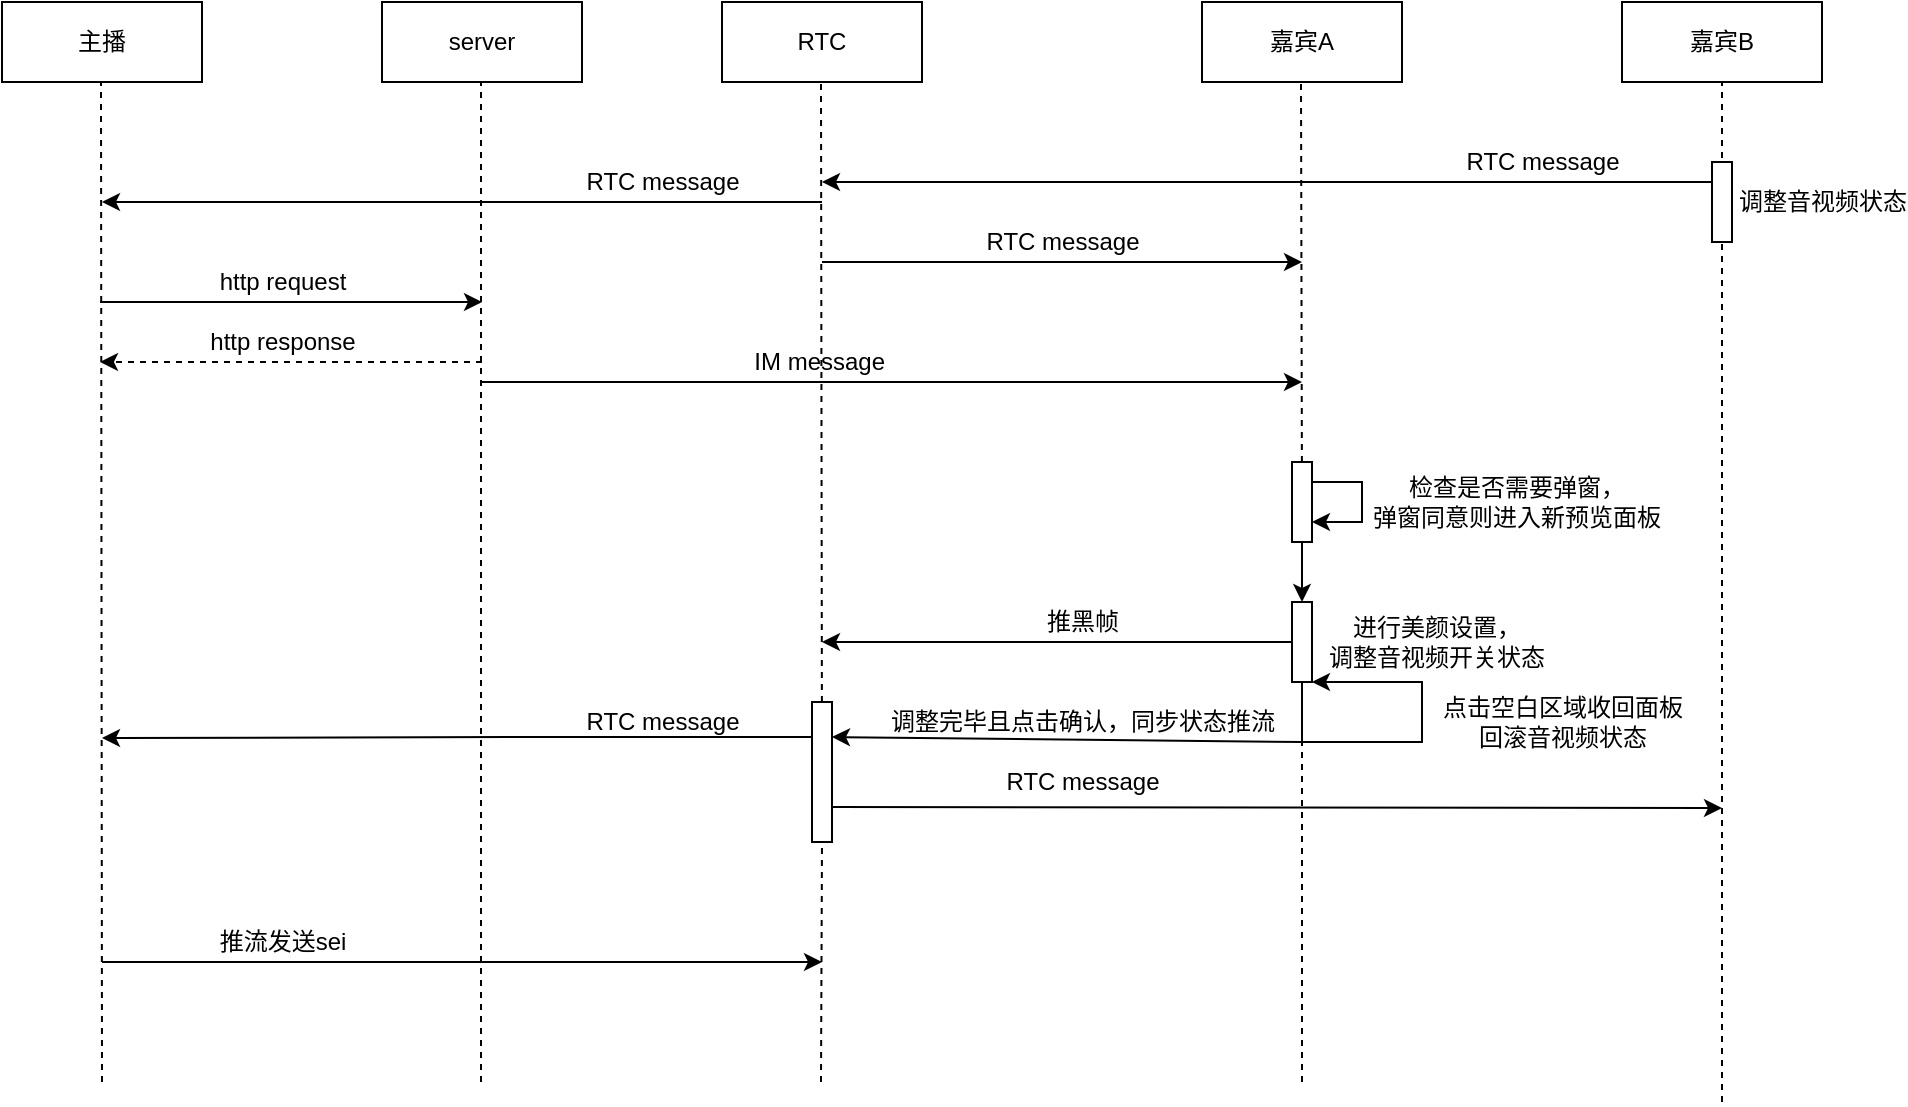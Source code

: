 <mxfile version="20.3.3" type="github">
  <diagram id="4mXGyiAw5hAOJwqKoUxI" name="第 1 页">
    <mxGraphModel dx="1426" dy="655" grid="1" gridSize="10" guides="1" tooltips="1" connect="1" arrows="1" fold="1" page="1" pageScale="1" pageWidth="827" pageHeight="1169" math="0" shadow="0">
      <root>
        <mxCell id="0" />
        <mxCell id="1" parent="0" />
        <mxCell id="Wg5SZgvWH-cshUznqr1G-3" value="主播" style="rounded=0;whiteSpace=wrap;html=1;" diagramCategory="general" diagramName="Rectangle" vertex="1" parent="1">
          <mxGeometry x="60" y="80" width="100" height="40" as="geometry" />
        </mxCell>
        <mxCell id="Wg5SZgvWH-cshUznqr1G-4" value="server" style="rounded=0;whiteSpace=wrap;html=1;" diagramCategory="general" diagramName="Rectangle" vertex="1" parent="1">
          <mxGeometry x="250" y="80" width="100" height="40" as="geometry" />
        </mxCell>
        <mxCell id="Wg5SZgvWH-cshUznqr1G-5" value="RTC" style="rounded=0;whiteSpace=wrap;html=1;" diagramCategory="general" diagramName="Rectangle" vertex="1" parent="1">
          <mxGeometry x="420" y="80" width="100" height="40" as="geometry" />
        </mxCell>
        <mxCell id="Wg5SZgvWH-cshUznqr1G-6" value="嘉宾A" style="rounded=0;whiteSpace=wrap;html=1;" diagramCategory="general" diagramName="Rectangle" vertex="1" parent="1">
          <mxGeometry x="660" y="80" width="100" height="40" as="geometry" />
        </mxCell>
        <mxCell id="Wg5SZgvWH-cshUznqr1G-7" value="" style="endArrow=none;dashed=1;html=1;entryX=0.5;entryY=1;entryDx=0;entryDy=0;" diagramCategory="general" diagramName="dashed" edge="1" parent="1">
          <mxGeometry width="50" height="50" relative="1" as="geometry">
            <mxPoint x="110" y="620" as="sourcePoint" />
            <mxPoint x="109.5" y="120" as="targetPoint" />
          </mxGeometry>
        </mxCell>
        <mxCell id="Wg5SZgvWH-cshUznqr1G-8" value="" style="endArrow=none;dashed=1;html=1;entryX=0.5;entryY=1;entryDx=0;entryDy=0;" diagramCategory="general" diagramName="dashed" edge="1" parent="1">
          <mxGeometry width="50" height="50" relative="1" as="geometry">
            <mxPoint x="299.5" y="620" as="sourcePoint" />
            <mxPoint x="299.5" y="120" as="targetPoint" />
          </mxGeometry>
        </mxCell>
        <mxCell id="Wg5SZgvWH-cshUznqr1G-9" value="" style="endArrow=none;dashed=1;html=1;entryX=0.5;entryY=1;entryDx=0;entryDy=0;" diagramCategory="general" diagramName="dashed" edge="1" parent="1" source="Wg5SZgvWH-cshUznqr1G-31">
          <mxGeometry width="50" height="50" relative="1" as="geometry">
            <mxPoint x="469.5" y="620" as="sourcePoint" />
            <mxPoint x="469.5" y="120" as="targetPoint" />
          </mxGeometry>
        </mxCell>
        <mxCell id="Wg5SZgvWH-cshUznqr1G-10" value="" style="endArrow=none;dashed=1;html=1;entryX=0.5;entryY=1;entryDx=0;entryDy=0;" diagramCategory="general" diagramName="dashed" edge="1" parent="1" source="Wg5SZgvWH-cshUznqr1G-18">
          <mxGeometry width="50" height="50" relative="1" as="geometry">
            <mxPoint x="709.5" y="620" as="sourcePoint" />
            <mxPoint x="709.5" y="120" as="targetPoint" />
          </mxGeometry>
        </mxCell>
        <mxCell id="Wg5SZgvWH-cshUznqr1G-11" value="" style="endArrow=classic;html=1;" diagramCategory="general" diagramName="DirectionalConnector" edge="1" parent="1">
          <mxGeometry width="50" height="50" relative="1" as="geometry">
            <mxPoint x="109" y="230" as="sourcePoint" />
            <mxPoint x="300" y="230" as="targetPoint" />
            <Array as="points">
              <mxPoint x="219" y="230" />
            </Array>
          </mxGeometry>
        </mxCell>
        <mxCell id="Wg5SZgvWH-cshUznqr1G-12" value="http request" style="text;html=1;align=center;verticalAlign=middle;resizable=0;points=[];autosize=1;" vertex="1" parent="1">
          <mxGeometry x="180" y="210" width="40" height="20" as="geometry" />
        </mxCell>
        <mxCell id="Wg5SZgvWH-cshUznqr1G-13" value="" style="endArrow=classic;html=1;dashed=1;" diagramCategory="general" diagramName="DirectionalConnector" edge="1" parent="1">
          <mxGeometry width="50" height="50" relative="1" as="geometry">
            <mxPoint x="300" y="260" as="sourcePoint" />
            <mxPoint x="109" y="260" as="targetPoint" />
          </mxGeometry>
        </mxCell>
        <mxCell id="Wg5SZgvWH-cshUznqr1G-14" value="http response" style="text;html=1;align=center;verticalAlign=middle;resizable=0;points=[];autosize=1;" vertex="1" parent="1">
          <mxGeometry x="180" y="240" width="40" height="20" as="geometry" />
        </mxCell>
        <mxCell id="Wg5SZgvWH-cshUznqr1G-15" value="" style="endArrow=classic;html=1;" diagramCategory="general" diagramName="DirectionalConnector" edge="1" parent="1">
          <mxGeometry width="50" height="50" relative="1" as="geometry">
            <mxPoint x="300" y="270" as="sourcePoint" />
            <mxPoint x="710" y="270" as="targetPoint" />
          </mxGeometry>
        </mxCell>
        <mxCell id="Wg5SZgvWH-cshUznqr1G-16" value="IM message " style="text;html=1;align=center;verticalAlign=middle;resizable=0;points=[];autosize=1;" vertex="1" parent="1">
          <mxGeometry x="450" y="250" width="40" height="20" as="geometry" />
        </mxCell>
        <mxCell id="Wg5SZgvWH-cshUznqr1G-17" value="" style="edgeStyle=orthogonalEdgeStyle;rounded=0;orthogonalLoop=1;jettySize=auto;html=1;" edge="1" parent="1" source="Wg5SZgvWH-cshUznqr1G-18" target="Wg5SZgvWH-cshUznqr1G-22">
          <mxGeometry relative="1" as="geometry" />
        </mxCell>
        <mxCell id="Wg5SZgvWH-cshUznqr1G-18" value="" style="rounded=0;whiteSpace=wrap;html=1;direction=south;" diagramCategory="general" diagramName="Rectangle" vertex="1" parent="1">
          <mxGeometry x="705" y="310" width="10" height="40" as="geometry" />
        </mxCell>
        <mxCell id="Wg5SZgvWH-cshUznqr1G-19" value="" style="endArrow=classic;html=1;exitX=0.25;exitY=0;exitDx=0;exitDy=0;entryX=0.75;entryY=0;entryDx=0;entryDy=0;rounded=0;" diagramCategory="general" diagramName="DirectionalConnector" edge="1" parent="1" source="Wg5SZgvWH-cshUznqr1G-18" target="Wg5SZgvWH-cshUznqr1G-18">
          <mxGeometry width="50" height="50" relative="1" as="geometry">
            <mxPoint x="400" y="400" as="sourcePoint" />
            <mxPoint x="760" y="320" as="targetPoint" />
            <Array as="points">
              <mxPoint x="740" y="320" />
              <mxPoint x="740" y="340" />
            </Array>
          </mxGeometry>
        </mxCell>
        <mxCell id="Wg5SZgvWH-cshUznqr1G-20" value="检查是否需要弹窗，&lt;br /&gt;弹窗同意则进入新预览面板" style="text;html=1;align=center;verticalAlign=middle;resizable=0;points=[];autosize=1;" vertex="1" parent="1">
          <mxGeometry x="797" y="320" width="40" height="20" as="geometry" />
        </mxCell>
        <mxCell id="Wg5SZgvWH-cshUznqr1G-21" style="edgeStyle=orthogonalEdgeStyle;rounded=0;orthogonalLoop=1;jettySize=auto;html=1;exitX=0.5;exitY=1;exitDx=0;exitDy=0;" edge="1" parent="1" source="Wg5SZgvWH-cshUznqr1G-22">
          <mxGeometry relative="1" as="geometry">
            <mxPoint x="470" y="400" as="targetPoint" />
          </mxGeometry>
        </mxCell>
        <mxCell id="Wg5SZgvWH-cshUznqr1G-22" value="" style="rounded=0;whiteSpace=wrap;html=1;direction=south;" diagramCategory="general" diagramName="Rectangle" vertex="1" parent="1">
          <mxGeometry x="705" y="380" width="10" height="40" as="geometry" />
        </mxCell>
        <mxCell id="Wg5SZgvWH-cshUznqr1G-23" value="" style="endArrow=none;dashed=1;html=1;" diagramCategory="general" diagramName="dashed" edge="1" parent="1">
          <mxGeometry width="50" height="50" relative="1" as="geometry">
            <mxPoint x="710" y="620" as="sourcePoint" />
            <mxPoint x="710" y="420" as="targetPoint" />
          </mxGeometry>
        </mxCell>
        <mxCell id="Wg5SZgvWH-cshUznqr1G-24" value="进行美颜设置，&lt;br /&gt;调整音视频开关状态" style="text;html=1;align=center;verticalAlign=middle;resizable=0;points=[];autosize=1;" vertex="1" parent="1">
          <mxGeometry x="757" y="390" width="40" height="20" as="geometry" />
        </mxCell>
        <mxCell id="Wg5SZgvWH-cshUznqr1G-25" value="推黑帧" style="text;html=1;align=center;verticalAlign=middle;resizable=0;points=[];autosize=1;" vertex="1" parent="1">
          <mxGeometry x="580" y="380" width="40" height="20" as="geometry" />
        </mxCell>
        <mxCell id="Wg5SZgvWH-cshUznqr1G-26" value="" style="endArrow=classic;html=1;rounded=0;entryX=0.25;entryY=0;entryDx=0;entryDy=0;" diagramCategory="general" diagramName="DirectionalConnector" edge="1" parent="1" target="Wg5SZgvWH-cshUznqr1G-31">
          <mxGeometry width="50" height="50" relative="1" as="geometry">
            <mxPoint x="710" y="420" as="sourcePoint" />
            <mxPoint x="470" y="446" as="targetPoint" />
            <Array as="points">
              <mxPoint x="710" y="450" />
            </Array>
          </mxGeometry>
        </mxCell>
        <mxCell id="Wg5SZgvWH-cshUznqr1G-27" value="调整完毕且点击确认，同步状态推流" style="text;html=1;align=center;verticalAlign=middle;resizable=0;points=[];autosize=1;" vertex="1" parent="1">
          <mxGeometry x="580" y="430" width="40" height="20" as="geometry" />
        </mxCell>
        <mxCell id="Wg5SZgvWH-cshUznqr1G-28" value="" style="endArrow=classic;html=1;entryX=1;entryY=0;entryDx=0;entryDy=0;rounded=0;" diagramCategory="general" diagramName="DirectionalConnector" edge="1" parent="1" target="Wg5SZgvWH-cshUznqr1G-22">
          <mxGeometry width="50" height="50" relative="1" as="geometry">
            <mxPoint x="710" y="450" as="sourcePoint" />
            <mxPoint x="760" y="430" as="targetPoint" />
            <Array as="points">
              <mxPoint x="770" y="450" />
              <mxPoint x="770" y="420" />
            </Array>
          </mxGeometry>
        </mxCell>
        <mxCell id="Wg5SZgvWH-cshUznqr1G-29" value="点击空白区域收回面板&lt;br /&gt;回滚音视频状态" style="text;html=1;align=center;verticalAlign=middle;resizable=0;points=[];autosize=1;" vertex="1" parent="1">
          <mxGeometry x="820" y="430" width="40" height="20" as="geometry" />
        </mxCell>
        <mxCell id="Wg5SZgvWH-cshUznqr1G-30" style="edgeStyle=orthogonalEdgeStyle;rounded=0;orthogonalLoop=1;jettySize=auto;html=1;exitX=0.25;exitY=1;exitDx=0;exitDy=0;" edge="1" parent="1" source="Wg5SZgvWH-cshUznqr1G-31">
          <mxGeometry relative="1" as="geometry">
            <mxPoint x="110" y="448" as="targetPoint" />
            <Array as="points">
              <mxPoint x="320" y="448" />
              <mxPoint x="320" y="448" />
            </Array>
          </mxGeometry>
        </mxCell>
        <mxCell id="Wg5SZgvWH-cshUznqr1G-31" value="" style="rounded=0;whiteSpace=wrap;html=1;direction=south;" diagramCategory="general" diagramName="Rectangle" vertex="1" parent="1">
          <mxGeometry x="465" y="430" width="10" height="70" as="geometry" />
        </mxCell>
        <mxCell id="Wg5SZgvWH-cshUznqr1G-32" value="" style="endArrow=none;dashed=1;html=1;entryX=1;entryY=0.5;entryDx=0;entryDy=0;" diagramCategory="general" diagramName="dashed" edge="1" parent="1" target="Wg5SZgvWH-cshUznqr1G-31">
          <mxGeometry width="50" height="50" relative="1" as="geometry">
            <mxPoint x="469.5" y="620" as="sourcePoint" />
            <mxPoint x="469.5" y="120" as="targetPoint" />
          </mxGeometry>
        </mxCell>
        <mxCell id="Wg5SZgvWH-cshUznqr1G-33" value="RTC message" style="text;html=1;align=center;verticalAlign=middle;resizable=0;points=[];autosize=1;" vertex="1" parent="1">
          <mxGeometry x="370" y="430" width="40" height="20" as="geometry" />
        </mxCell>
        <mxCell id="Wg5SZgvWH-cshUznqr1G-34" value="" style="endArrow=classic;html=1;" diagramCategory="general" diagramName="DirectionalConnector" edge="1" parent="1">
          <mxGeometry width="50" height="50" relative="1" as="geometry">
            <mxPoint x="110" y="560" as="sourcePoint" />
            <mxPoint x="470" y="560" as="targetPoint" />
          </mxGeometry>
        </mxCell>
        <mxCell id="Wg5SZgvWH-cshUznqr1G-35" value="推流发送sei" style="text;html=1;align=center;verticalAlign=middle;resizable=0;points=[];autosize=1;" vertex="1" parent="1">
          <mxGeometry x="180" y="540" width="40" height="20" as="geometry" />
        </mxCell>
        <mxCell id="Wg5SZgvWH-cshUznqr1G-36" value="嘉宾B" style="rounded=0;whiteSpace=wrap;html=1;" diagramCategory="general" diagramName="Rectangle" vertex="1" parent="1">
          <mxGeometry x="870" y="80" width="100" height="40" as="geometry" />
        </mxCell>
        <mxCell id="Wg5SZgvWH-cshUznqr1G-37" value="" style="endArrow=none;dashed=1;html=1;entryX=0.5;entryY=1;entryDx=0;entryDy=0;" diagramCategory="general" diagramName="dashed" edge="1" parent="1" target="Wg5SZgvWH-cshUznqr1G-36">
          <mxGeometry width="50" height="50" relative="1" as="geometry">
            <mxPoint x="920" y="170" as="sourcePoint" />
            <mxPoint x="910.05" y="140" as="targetPoint" />
          </mxGeometry>
        </mxCell>
        <mxCell id="Wg5SZgvWH-cshUznqr1G-38" value="" style="endArrow=classic;html=1;exitX=0.25;exitY=1;exitDx=0;exitDy=0;" edge="1" diagramName="DirectionalConnector" diagramCategory="general" parent="1" source="Wg5SZgvWH-cshUznqr1G-39">
          <mxGeometry width="50" height="50" relative="1" as="geometry">
            <mxPoint x="1020" y="170" as="sourcePoint" />
            <mxPoint x="470" y="170" as="targetPoint" />
          </mxGeometry>
        </mxCell>
        <mxCell id="Wg5SZgvWH-cshUznqr1G-39" value="" style="rounded=0;whiteSpace=wrap;html=1;direction=south;" vertex="1" diagramName="Rectangle" diagramCategory="general" parent="1">
          <mxGeometry x="915" y="160" width="10" height="40" as="geometry" />
        </mxCell>
        <mxCell id="Wg5SZgvWH-cshUznqr1G-40" value="" style="endArrow=none;dashed=1;html=1;entryX=1;entryY=0.5;entryDx=0;entryDy=0;" diagramCategory="general" diagramName="dashed" edge="1" parent="1" target="Wg5SZgvWH-cshUznqr1G-39">
          <mxGeometry width="50" height="50" relative="1" as="geometry">
            <mxPoint x="920" y="630" as="sourcePoint" />
            <mxPoint x="920" y="120" as="targetPoint" />
          </mxGeometry>
        </mxCell>
        <mxCell id="Wg5SZgvWH-cshUznqr1G-41" value="调整音视频状态" style="text;html=1;align=center;verticalAlign=middle;resizable=0;points=[];autosize=1;" vertex="1" parent="1">
          <mxGeometry x="950" y="170" width="40" height="20" as="geometry" />
        </mxCell>
        <mxCell id="Wg5SZgvWH-cshUznqr1G-42" value="RTC message" style="text;html=1;align=center;verticalAlign=middle;resizable=0;points=[];autosize=1;" vertex="1" parent="1">
          <mxGeometry x="810" y="150" width="40" height="20" as="geometry" />
        </mxCell>
        <mxCell id="Wg5SZgvWH-cshUznqr1G-43" value="" style="endArrow=classic;html=1;" edge="1" diagramName="DirectionalConnector" diagramCategory="general" parent="1">
          <mxGeometry width="50" height="50" relative="1" as="geometry">
            <mxPoint x="470" y="180" as="sourcePoint" />
            <mxPoint x="110" y="180" as="targetPoint" />
          </mxGeometry>
        </mxCell>
        <mxCell id="Wg5SZgvWH-cshUznqr1G-44" value="" style="endArrow=classic;html=1;" edge="1" diagramName="DirectionalConnector" diagramCategory="general" parent="1">
          <mxGeometry width="50" height="50" relative="1" as="geometry">
            <mxPoint x="470" y="210" as="sourcePoint" />
            <mxPoint x="710" y="210" as="targetPoint" />
          </mxGeometry>
        </mxCell>
        <mxCell id="Wg5SZgvWH-cshUznqr1G-45" value="RTC message" style="text;html=1;align=center;verticalAlign=middle;resizable=0;points=[];autosize=1;" vertex="1" parent="1">
          <mxGeometry x="370" y="160" width="40" height="20" as="geometry" />
        </mxCell>
        <mxCell id="Wg5SZgvWH-cshUznqr1G-46" value="RTC message" style="text;html=1;align=center;verticalAlign=middle;resizable=0;points=[];autosize=1;" vertex="1" parent="1">
          <mxGeometry x="570" y="190" width="40" height="20" as="geometry" />
        </mxCell>
        <mxCell id="Wg5SZgvWH-cshUznqr1G-47" value="" style="endArrow=classic;html=1;exitX=0.75;exitY=0;exitDx=0;exitDy=0;" edge="1" diagramName="DirectionalConnector" diagramCategory="general" parent="1" source="Wg5SZgvWH-cshUznqr1G-31">
          <mxGeometry width="50" height="50" relative="1" as="geometry">
            <mxPoint x="570" y="520" as="sourcePoint" />
            <mxPoint x="920" y="483" as="targetPoint" />
          </mxGeometry>
        </mxCell>
        <mxCell id="Wg5SZgvWH-cshUznqr1G-48" value="RTC message" style="text;html=1;align=center;verticalAlign=middle;resizable=0;points=[];autosize=1;" vertex="1" parent="1">
          <mxGeometry x="580" y="460" width="40" height="20" as="geometry" />
        </mxCell>
      </root>
    </mxGraphModel>
  </diagram>
</mxfile>
